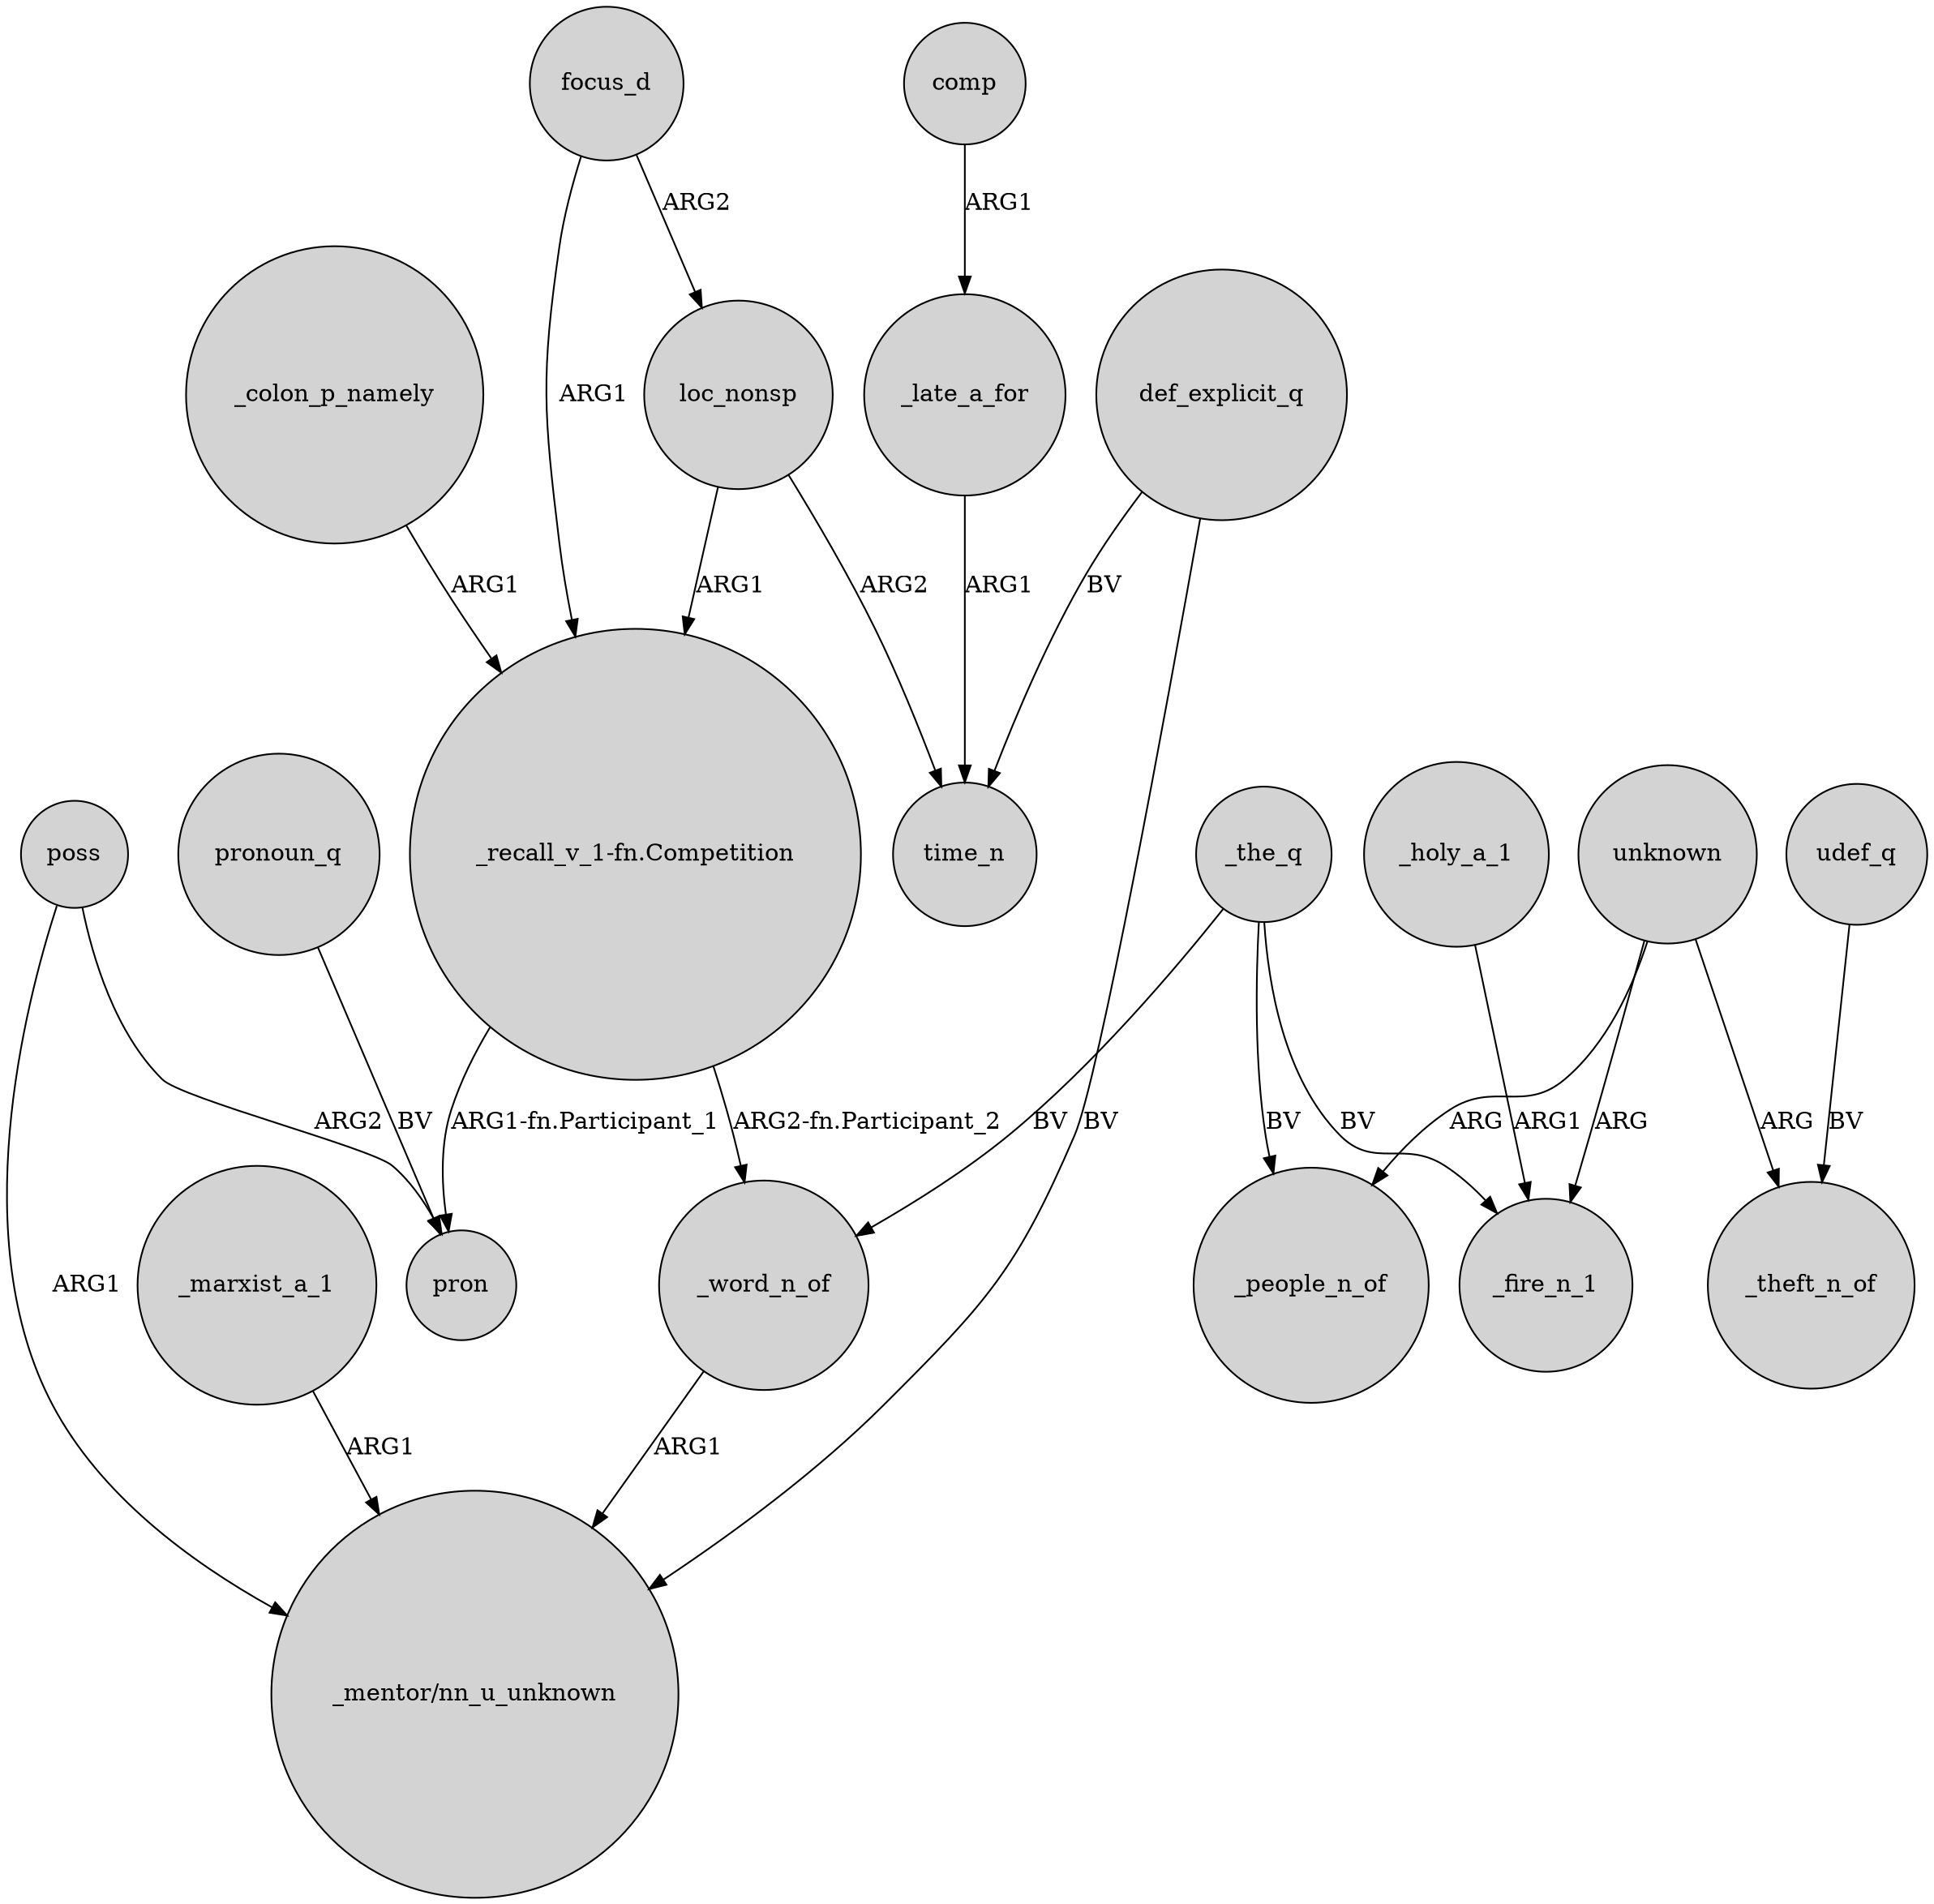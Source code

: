 digraph {
	node [shape=circle style=filled]
	_colon_p_namely -> "_recall_v_1-fn.Competition" [label=ARG1]
	_holy_a_1 -> _fire_n_1 [label=ARG1]
	"_recall_v_1-fn.Competition" -> _word_n_of [label="ARG2-fn.Participant_2"]
	unknown -> _fire_n_1 [label=ARG]
	udef_q -> _theft_n_of [label=BV]
	focus_d -> "_recall_v_1-fn.Competition" [label=ARG1]
	focus_d -> loc_nonsp [label=ARG2]
	unknown -> _theft_n_of [label=ARG]
	_marxist_a_1 -> "_mentor/nn_u_unknown" [label=ARG1]
	_word_n_of -> "_mentor/nn_u_unknown" [label=ARG1]
	pronoun_q -> pron [label=BV]
	poss -> pron [label=ARG2]
	_the_q -> _people_n_of [label=BV]
	loc_nonsp -> "_recall_v_1-fn.Competition" [label=ARG1]
	_late_a_for -> time_n [label=ARG1]
	poss -> "_mentor/nn_u_unknown" [label=ARG1]
	comp -> _late_a_for [label=ARG1]
	_the_q -> _word_n_of [label=BV]
	_the_q -> _fire_n_1 [label=BV]
	def_explicit_q -> time_n [label=BV]
	loc_nonsp -> time_n [label=ARG2]
	"_recall_v_1-fn.Competition" -> pron [label="ARG1-fn.Participant_1"]
	def_explicit_q -> "_mentor/nn_u_unknown" [label=BV]
	unknown -> _people_n_of [label=ARG]
}
